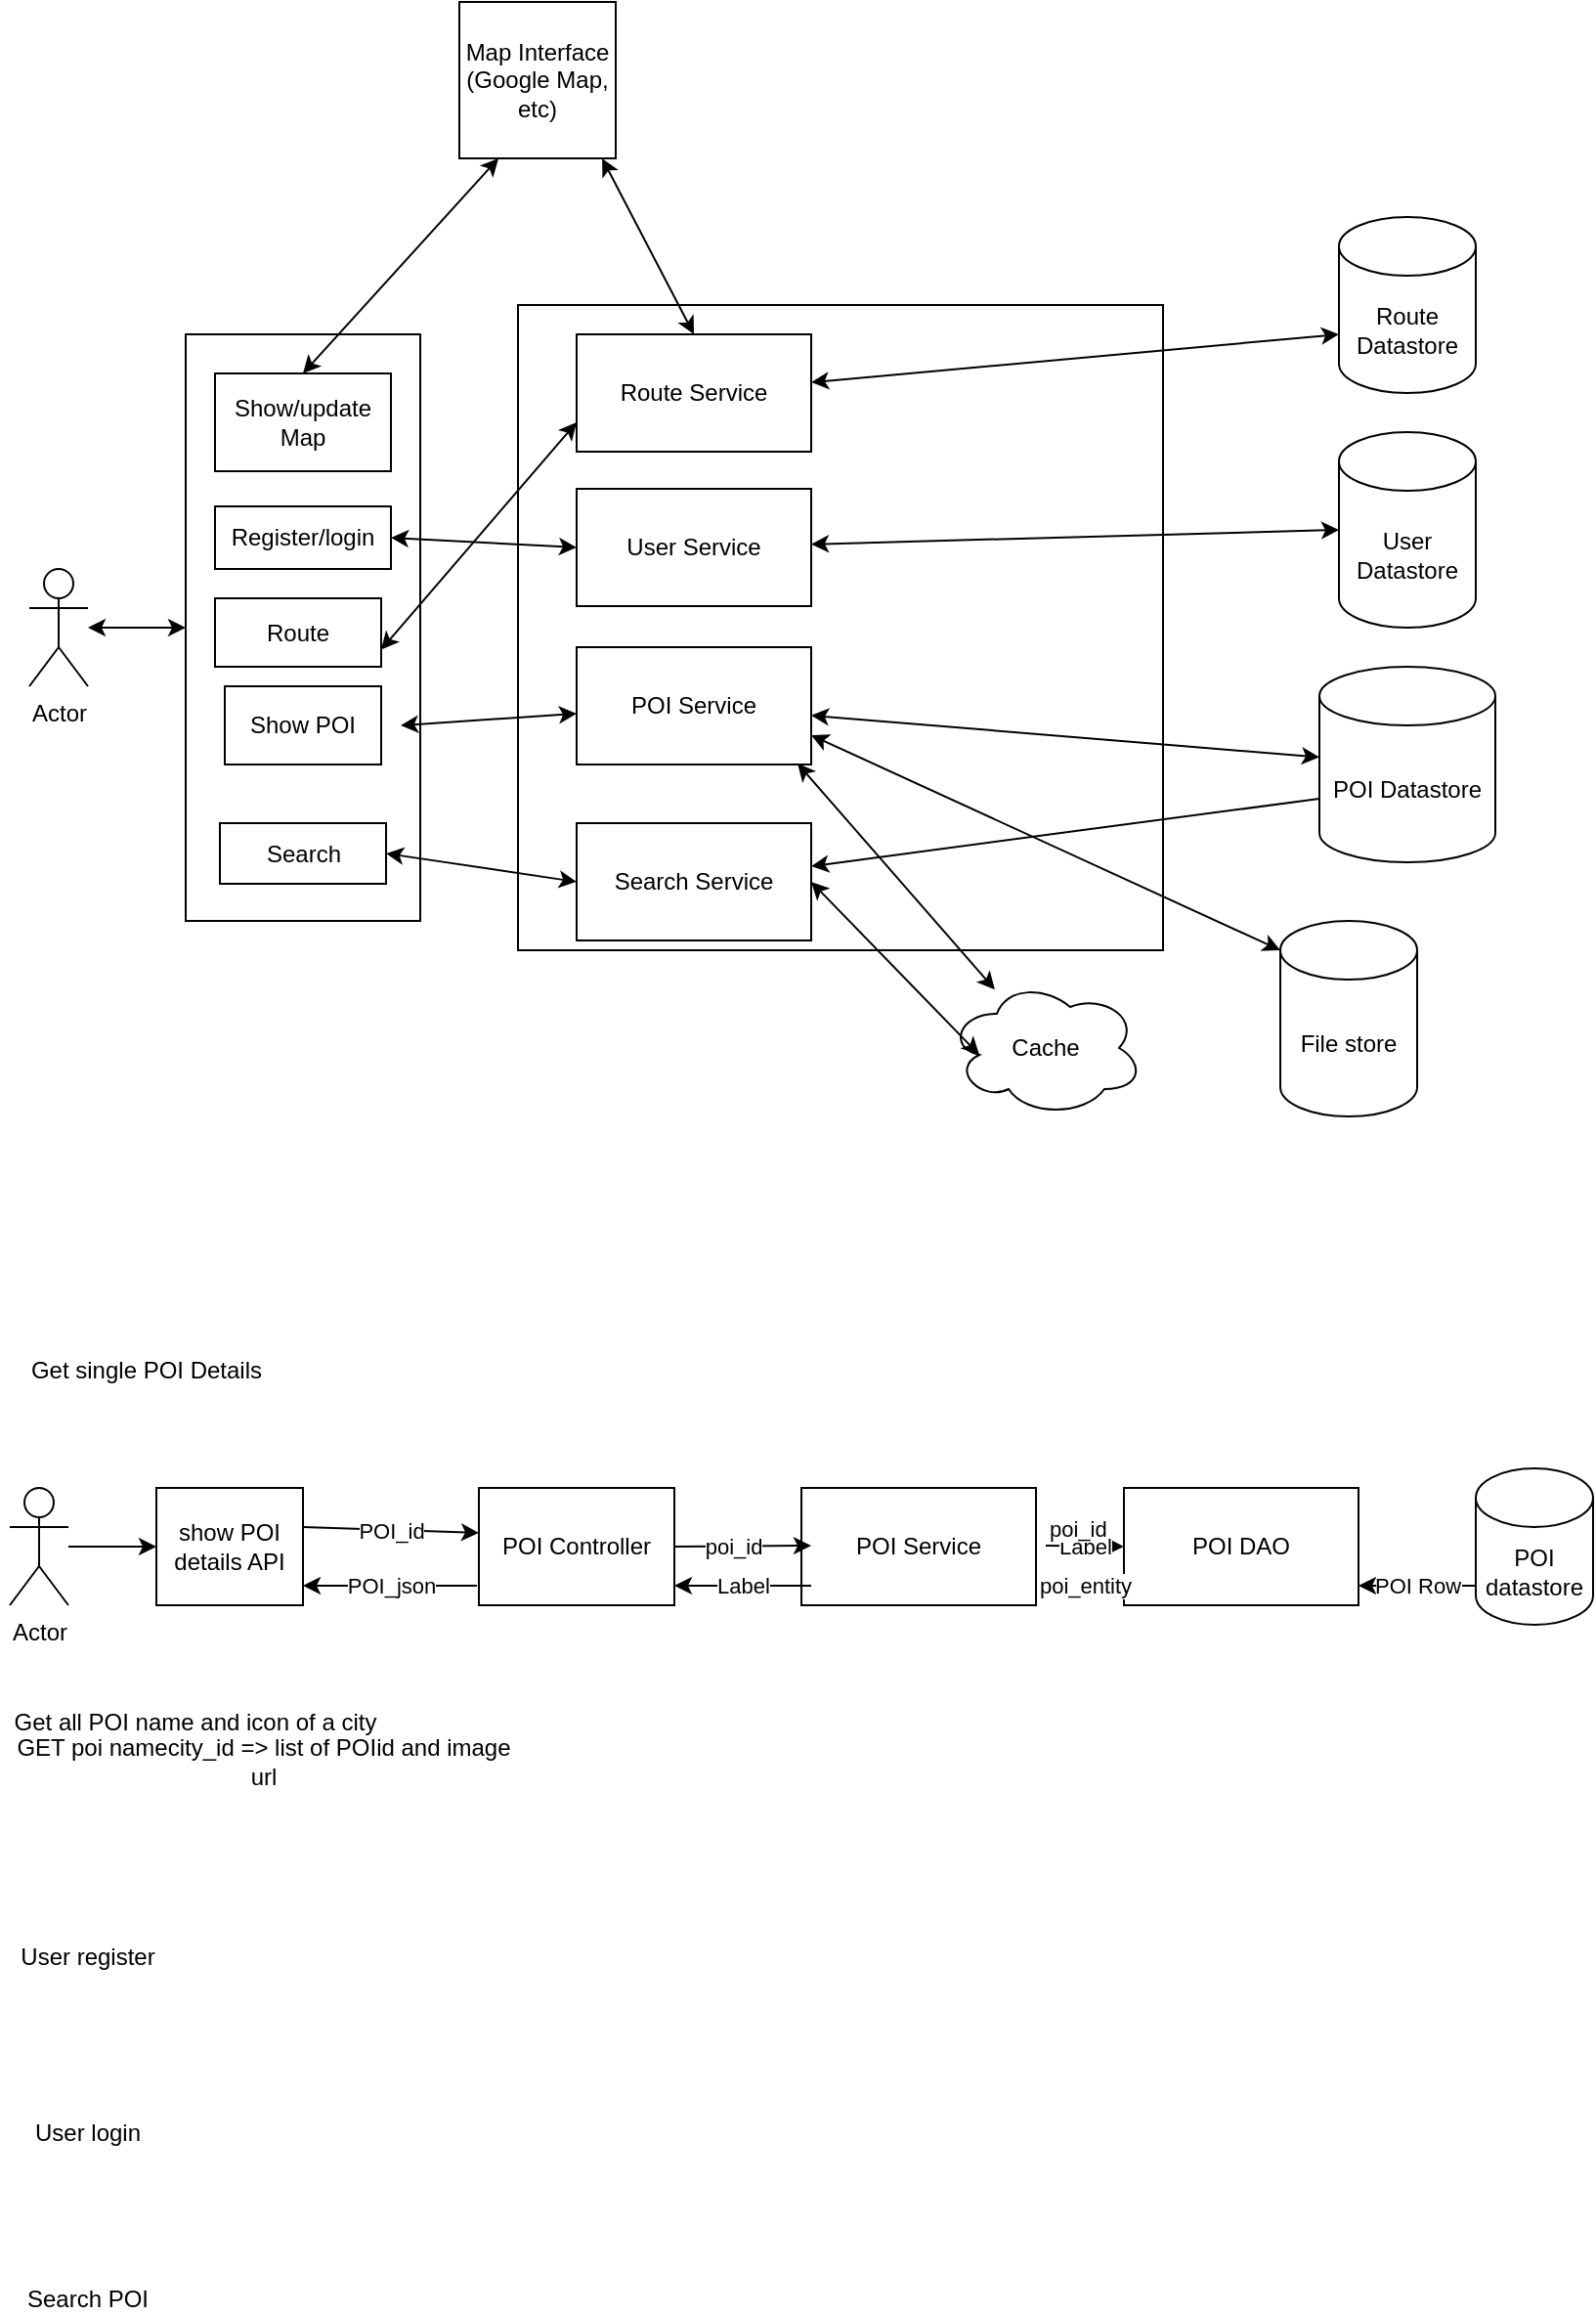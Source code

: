 <mxfile version="14.7.7" type="github" pages="4">
  <diagram id="kNzsvjjbeycu3PSovNkS" name="Page-1">
    <mxGraphModel dx="1422" dy="705" grid="1" gridSize="10" guides="1" tooltips="1" connect="1" arrows="1" fold="1" page="1" pageScale="1" pageWidth="1100" pageHeight="850" math="0" shadow="0">
      <root>
        <mxCell id="0" />
        <mxCell id="1" parent="0" />
        <mxCell id="t5qHoFmcPcWfKDXQ28jl-11" value="" style="whiteSpace=wrap;html=1;aspect=fixed;" parent="1" vertex="1">
          <mxGeometry x="280" y="195" width="330" height="330" as="geometry" />
        </mxCell>
        <mxCell id="t5qHoFmcPcWfKDXQ28jl-2" value="Actor" style="shape=umlActor;verticalLabelPosition=bottom;verticalAlign=top;html=1;outlineConnect=0;" parent="1" vertex="1">
          <mxGeometry x="30" y="330" width="30" height="60" as="geometry" />
        </mxCell>
        <mxCell id="t5qHoFmcPcWfKDXQ28jl-3" value="Map Interface (Google Map, etc)" style="whiteSpace=wrap;html=1;aspect=fixed;" parent="1" vertex="1">
          <mxGeometry x="250" y="40" width="80" height="80" as="geometry" />
        </mxCell>
        <mxCell id="t5qHoFmcPcWfKDXQ28jl-5" value="POI Datastore" style="shape=cylinder3;whiteSpace=wrap;html=1;boundedLbl=1;backgroundOutline=1;size=15;" parent="1" vertex="1">
          <mxGeometry x="690" y="380" width="90" height="100" as="geometry" />
        </mxCell>
        <mxCell id="t5qHoFmcPcWfKDXQ28jl-12" value="Search Service" style="rounded=0;whiteSpace=wrap;html=1;" parent="1" vertex="1">
          <mxGeometry x="310" y="460" width="120" height="60" as="geometry" />
        </mxCell>
        <mxCell id="t5qHoFmcPcWfKDXQ28jl-13" value="" style="rounded=0;whiteSpace=wrap;html=1;" parent="1" vertex="1">
          <mxGeometry x="110" y="210" width="120" height="300" as="geometry" />
        </mxCell>
        <mxCell id="t5qHoFmcPcWfKDXQ28jl-14" value="" style="endArrow=classic;startArrow=classic;html=1;entryX=0;entryY=0.5;entryDx=0;entryDy=0;" parent="1" source="t5qHoFmcPcWfKDXQ28jl-2" target="t5qHoFmcPcWfKDXQ28jl-13" edge="1">
          <mxGeometry width="50" height="50" relative="1" as="geometry">
            <mxPoint x="400" y="400" as="sourcePoint" />
            <mxPoint x="450" y="350" as="targetPoint" />
          </mxGeometry>
        </mxCell>
        <mxCell id="t5qHoFmcPcWfKDXQ28jl-15" value="Cache" style="ellipse;shape=cloud;whiteSpace=wrap;html=1;" parent="1" vertex="1">
          <mxGeometry x="500" y="540" width="100" height="70" as="geometry" />
        </mxCell>
        <mxCell id="t5qHoFmcPcWfKDXQ28jl-16" value="" style="endArrow=classic;startArrow=classic;html=1;entryX=0.16;entryY=0.55;entryDx=0;entryDy=0;entryPerimeter=0;exitX=1;exitY=0.5;exitDx=0;exitDy=0;" parent="1" source="t5qHoFmcPcWfKDXQ28jl-12" target="t5qHoFmcPcWfKDXQ28jl-15" edge="1">
          <mxGeometry width="50" height="50" relative="1" as="geometry">
            <mxPoint x="400" y="400" as="sourcePoint" />
            <mxPoint x="450" y="350" as="targetPoint" />
          </mxGeometry>
        </mxCell>
        <mxCell id="t5qHoFmcPcWfKDXQ28jl-17" value="" style="endArrow=none;startArrow=classic;html=1;entryX=0;entryY=0;entryDx=0;entryDy=67.5;entryPerimeter=0;endFill=0;" parent="1" source="t5qHoFmcPcWfKDXQ28jl-12" target="t5qHoFmcPcWfKDXQ28jl-5" edge="1">
          <mxGeometry width="50" height="50" relative="1" as="geometry">
            <mxPoint x="400" y="400" as="sourcePoint" />
            <mxPoint x="450" y="350" as="targetPoint" />
          </mxGeometry>
        </mxCell>
        <mxCell id="t5qHoFmcPcWfKDXQ28jl-18" value="User Service" style="rounded=0;whiteSpace=wrap;html=1;" parent="1" vertex="1">
          <mxGeometry x="310" y="289" width="120" height="60" as="geometry" />
        </mxCell>
        <mxCell id="t5qHoFmcPcWfKDXQ28jl-20" value="" style="endArrow=classic;startArrow=classic;html=1;" parent="1" source="t5qHoFmcPcWfKDXQ28jl-21" target="t5qHoFmcPcWfKDXQ28jl-5" edge="1">
          <mxGeometry width="50" height="50" relative="1" as="geometry">
            <mxPoint x="400" y="400" as="sourcePoint" />
            <mxPoint x="450" y="350" as="targetPoint" />
          </mxGeometry>
        </mxCell>
        <mxCell id="t5qHoFmcPcWfKDXQ28jl-21" value="POI Service" style="rounded=0;whiteSpace=wrap;html=1;" parent="1" vertex="1">
          <mxGeometry x="310" y="370" width="120" height="60" as="geometry" />
        </mxCell>
        <mxCell id="t5qHoFmcPcWfKDXQ28jl-24" value="User Datastore" style="shape=cylinder3;whiteSpace=wrap;html=1;boundedLbl=1;backgroundOutline=1;size=15;" parent="1" vertex="1">
          <mxGeometry x="700" y="260" width="70" height="100" as="geometry" />
        </mxCell>
        <mxCell id="t5qHoFmcPcWfKDXQ28jl-25" value="" style="endArrow=classic;startArrow=classic;html=1;entryX=0;entryY=0.5;entryDx=0;entryDy=0;entryPerimeter=0;" parent="1" source="t5qHoFmcPcWfKDXQ28jl-18" target="t5qHoFmcPcWfKDXQ28jl-24" edge="1">
          <mxGeometry width="50" height="50" relative="1" as="geometry">
            <mxPoint x="400" y="390" as="sourcePoint" />
            <mxPoint x="450" y="340" as="targetPoint" />
          </mxGeometry>
        </mxCell>
        <mxCell id="t5qHoFmcPcWfKDXQ28jl-27" value="File store" style="shape=cylinder3;whiteSpace=wrap;html=1;boundedLbl=1;backgroundOutline=1;size=15;" parent="1" vertex="1">
          <mxGeometry x="670" y="510" width="70" height="100" as="geometry" />
        </mxCell>
        <mxCell id="t5qHoFmcPcWfKDXQ28jl-28" value="Route Service" style="rounded=0;whiteSpace=wrap;html=1;" parent="1" vertex="1">
          <mxGeometry x="310" y="210" width="120" height="60" as="geometry" />
        </mxCell>
        <mxCell id="t5qHoFmcPcWfKDXQ28jl-29" value="" style="endArrow=classic;startArrow=classic;html=1;entryX=0;entryY=0;entryDx=0;entryDy=15;entryPerimeter=0;exitX=1;exitY=0.75;exitDx=0;exitDy=0;" parent="1" source="t5qHoFmcPcWfKDXQ28jl-21" target="t5qHoFmcPcWfKDXQ28jl-27" edge="1">
          <mxGeometry width="50" height="50" relative="1" as="geometry">
            <mxPoint x="400" y="390" as="sourcePoint" />
            <mxPoint x="450" y="340" as="targetPoint" />
          </mxGeometry>
        </mxCell>
        <mxCell id="t5qHoFmcPcWfKDXQ28jl-30" value="Route Datastore" style="shape=cylinder3;whiteSpace=wrap;html=1;boundedLbl=1;backgroundOutline=1;size=15;" parent="1" vertex="1">
          <mxGeometry x="700" y="150" width="70" height="90" as="geometry" />
        </mxCell>
        <mxCell id="t5qHoFmcPcWfKDXQ28jl-31" value="" style="endArrow=classic;startArrow=classic;html=1;entryX=0;entryY=0;entryDx=0;entryDy=60;entryPerimeter=0;" parent="1" source="t5qHoFmcPcWfKDXQ28jl-28" target="t5qHoFmcPcWfKDXQ28jl-30" edge="1">
          <mxGeometry width="50" height="50" relative="1" as="geometry">
            <mxPoint x="400" y="390" as="sourcePoint" />
            <mxPoint x="450" y="340" as="targetPoint" />
          </mxGeometry>
        </mxCell>
        <mxCell id="t5qHoFmcPcWfKDXQ28jl-32" value="" style="endArrow=classic;startArrow=classic;html=1;entryX=0.913;entryY=1;entryDx=0;entryDy=0;entryPerimeter=0;exitX=0.5;exitY=0;exitDx=0;exitDy=0;" parent="1" source="t5qHoFmcPcWfKDXQ28jl-28" target="t5qHoFmcPcWfKDXQ28jl-3" edge="1">
          <mxGeometry width="50" height="50" relative="1" as="geometry">
            <mxPoint x="400" y="390" as="sourcePoint" />
            <mxPoint x="450" y="340" as="targetPoint" />
          </mxGeometry>
        </mxCell>
        <mxCell id="t5qHoFmcPcWfKDXQ28jl-33" value="Show/update Map" style="rounded=0;whiteSpace=wrap;html=1;" parent="1" vertex="1">
          <mxGeometry x="125" y="230" width="90" height="50" as="geometry" />
        </mxCell>
        <mxCell id="t5qHoFmcPcWfKDXQ28jl-35" value="" style="endArrow=classic;startArrow=classic;html=1;entryX=0.25;entryY=1;entryDx=0;entryDy=0;exitX=0.5;exitY=0;exitDx=0;exitDy=0;" parent="1" source="t5qHoFmcPcWfKDXQ28jl-33" target="t5qHoFmcPcWfKDXQ28jl-3" edge="1">
          <mxGeometry width="50" height="50" relative="1" as="geometry">
            <mxPoint x="400" y="380" as="sourcePoint" />
            <mxPoint x="450" y="330" as="targetPoint" />
          </mxGeometry>
        </mxCell>
        <mxCell id="t5qHoFmcPcWfKDXQ28jl-36" value="" style="endArrow=classic;startArrow=classic;html=1;exitX=0.942;exitY=0.992;exitDx=0;exitDy=0;exitPerimeter=0;" parent="1" source="t5qHoFmcPcWfKDXQ28jl-21" target="t5qHoFmcPcWfKDXQ28jl-15" edge="1">
          <mxGeometry width="50" height="50" relative="1" as="geometry">
            <mxPoint x="400" y="380" as="sourcePoint" />
            <mxPoint x="450" y="330" as="targetPoint" />
          </mxGeometry>
        </mxCell>
        <mxCell id="t5qHoFmcPcWfKDXQ28jl-37" value="Register/login" style="rounded=0;whiteSpace=wrap;html=1;" parent="1" vertex="1">
          <mxGeometry x="125" y="298" width="90" height="32" as="geometry" />
        </mxCell>
        <mxCell id="t5qHoFmcPcWfKDXQ28jl-38" value="" style="endArrow=classic;startArrow=classic;html=1;entryX=0;entryY=0.5;entryDx=0;entryDy=0;exitX=1;exitY=0.5;exitDx=0;exitDy=0;" parent="1" source="t5qHoFmcPcWfKDXQ28jl-37" target="t5qHoFmcPcWfKDXQ28jl-18" edge="1">
          <mxGeometry width="50" height="50" relative="1" as="geometry">
            <mxPoint x="400" y="380" as="sourcePoint" />
            <mxPoint x="450" y="330" as="targetPoint" />
          </mxGeometry>
        </mxCell>
        <mxCell id="t5qHoFmcPcWfKDXQ28jl-39" value="Search" style="rounded=0;whiteSpace=wrap;html=1;" parent="1" vertex="1">
          <mxGeometry x="127.5" y="460" width="85" height="31" as="geometry" />
        </mxCell>
        <mxCell id="t5qHoFmcPcWfKDXQ28jl-40" value="" style="endArrow=classic;startArrow=classic;html=1;entryX=0;entryY=0.5;entryDx=0;entryDy=0;exitX=1;exitY=0.5;exitDx=0;exitDy=0;" parent="1" source="t5qHoFmcPcWfKDXQ28jl-39" target="t5qHoFmcPcWfKDXQ28jl-12" edge="1">
          <mxGeometry width="50" height="50" relative="1" as="geometry">
            <mxPoint x="400" y="380" as="sourcePoint" />
            <mxPoint x="450" y="330" as="targetPoint" />
          </mxGeometry>
        </mxCell>
        <mxCell id="t5qHoFmcPcWfKDXQ28jl-41" value="Show POI" style="rounded=0;whiteSpace=wrap;html=1;" parent="1" vertex="1">
          <mxGeometry x="130" y="390" width="80" height="40" as="geometry" />
        </mxCell>
        <mxCell id="t5qHoFmcPcWfKDXQ28jl-42" value="" style="endArrow=classic;startArrow=classic;html=1;" parent="1" target="t5qHoFmcPcWfKDXQ28jl-21" edge="1">
          <mxGeometry width="50" height="50" relative="1" as="geometry">
            <mxPoint x="220" y="410" as="sourcePoint" />
            <mxPoint x="450" y="330" as="targetPoint" />
          </mxGeometry>
        </mxCell>
        <mxCell id="t5qHoFmcPcWfKDXQ28jl-43" value="Route" style="rounded=0;whiteSpace=wrap;html=1;" parent="1" vertex="1">
          <mxGeometry x="125" y="345" width="85" height="35" as="geometry" />
        </mxCell>
        <mxCell id="t5qHoFmcPcWfKDXQ28jl-45" value="" style="endArrow=classic;startArrow=classic;html=1;entryX=0;entryY=0.75;entryDx=0;entryDy=0;exitX=1;exitY=0.75;exitDx=0;exitDy=0;" parent="1" source="t5qHoFmcPcWfKDXQ28jl-43" target="t5qHoFmcPcWfKDXQ28jl-28" edge="1">
          <mxGeometry width="50" height="50" relative="1" as="geometry">
            <mxPoint x="400" y="380" as="sourcePoint" />
            <mxPoint x="450" y="330" as="targetPoint" />
          </mxGeometry>
        </mxCell>
        <mxCell id="ADsMzs2XNh3c-vHGguk0-4" value="Actor" style="shape=umlActor;verticalLabelPosition=bottom;verticalAlign=top;html=1;outlineConnect=0;" parent="1" vertex="1">
          <mxGeometry x="20" y="800" width="30" height="60" as="geometry" />
        </mxCell>
        <mxCell id="ADsMzs2XNh3c-vHGguk0-5" value="show POI details API" style="rounded=0;whiteSpace=wrap;html=1;" parent="1" vertex="1">
          <mxGeometry x="95" y="800" width="75" height="60" as="geometry" />
        </mxCell>
        <mxCell id="ADsMzs2XNh3c-vHGguk0-6" value="POI Controller" style="rounded=0;whiteSpace=wrap;html=1;" parent="1" vertex="1">
          <mxGeometry x="260" y="800" width="100" height="60" as="geometry" />
        </mxCell>
        <mxCell id="ADsMzs2XNh3c-vHGguk0-7" value="POI Service" style="rounded=0;whiteSpace=wrap;html=1;" parent="1" vertex="1">
          <mxGeometry x="425" y="800" width="120" height="60" as="geometry" />
        </mxCell>
        <mxCell id="ADsMzs2XNh3c-vHGguk0-8" value="POI DAO" style="rounded=0;whiteSpace=wrap;html=1;" parent="1" vertex="1">
          <mxGeometry x="590" y="800" width="120" height="60" as="geometry" />
        </mxCell>
        <mxCell id="ADsMzs2XNh3c-vHGguk0-9" value="POI datastore" style="shape=cylinder3;whiteSpace=wrap;html=1;boundedLbl=1;backgroundOutline=1;size=15;" parent="1" vertex="1">
          <mxGeometry x="770" y="790" width="60" height="80" as="geometry" />
        </mxCell>
        <mxCell id="ADsMzs2XNh3c-vHGguk0-10" value="" style="endArrow=classic;html=1;entryX=0;entryY=0.383;entryDx=0;entryDy=0;entryPerimeter=0;" parent="1" target="ADsMzs2XNh3c-vHGguk0-6" edge="1">
          <mxGeometry relative="1" as="geometry">
            <mxPoint x="170" y="820" as="sourcePoint" />
            <mxPoint x="240" y="820" as="targetPoint" />
          </mxGeometry>
        </mxCell>
        <mxCell id="ADsMzs2XNh3c-vHGguk0-13" value="POI_id" style="edgeLabel;html=1;align=center;verticalAlign=middle;resizable=0;points=[];" parent="ADsMzs2XNh3c-vHGguk0-10" vertex="1" connectable="0">
          <mxGeometry x="0.35" y="1" relative="1" as="geometry">
            <mxPoint x="-16" y="1" as="offset" />
          </mxGeometry>
        </mxCell>
        <mxCell id="ADsMzs2XNh3c-vHGguk0-12" value="" style="endArrow=classic;html=1;entryX=0;entryY=0.5;entryDx=0;entryDy=0;" parent="1" source="ADsMzs2XNh3c-vHGguk0-4" target="ADsMzs2XNh3c-vHGguk0-5" edge="1">
          <mxGeometry width="50" height="50" relative="1" as="geometry">
            <mxPoint x="50" y="840" as="sourcePoint" />
            <mxPoint x="100" y="790" as="targetPoint" />
          </mxGeometry>
        </mxCell>
        <mxCell id="ADsMzs2XNh3c-vHGguk0-16" value="poi_id" style="endArrow=classic;html=1;exitX=1;exitY=0.5;exitDx=0;exitDy=0;" parent="1" source="ADsMzs2XNh3c-vHGguk0-6" edge="1">
          <mxGeometry x="-0.149" relative="1" as="geometry">
            <mxPoint x="380" y="829.5" as="sourcePoint" />
            <mxPoint x="430" y="830" as="targetPoint" />
            <Array as="points">
              <mxPoint x="430" y="829.5" />
            </Array>
            <mxPoint as="offset" />
          </mxGeometry>
        </mxCell>
        <mxCell id="ADsMzs2XNh3c-vHGguk0-18" value="" style="endArrow=classic;html=1;" parent="1" edge="1">
          <mxGeometry relative="1" as="geometry">
            <mxPoint x="550" y="829.5" as="sourcePoint" />
            <mxPoint x="590" y="830" as="targetPoint" />
          </mxGeometry>
        </mxCell>
        <mxCell id="ADsMzs2XNh3c-vHGguk0-19" value="Label" style="edgeLabel;resizable=0;html=1;align=center;verticalAlign=middle;" parent="ADsMzs2XNh3c-vHGguk0-18" connectable="0" vertex="1">
          <mxGeometry relative="1" as="geometry" />
        </mxCell>
        <mxCell id="ADsMzs2XNh3c-vHGguk0-20" value="poi_id" style="edgeLabel;resizable=0;html=1;align=left;verticalAlign=bottom;" parent="ADsMzs2XNh3c-vHGguk0-18" connectable="0" vertex="1">
          <mxGeometry x="-1" relative="1" as="geometry" />
        </mxCell>
        <mxCell id="ADsMzs2XNh3c-vHGguk0-21" value="" style="endArrow=classic;html=1;" parent="1" edge="1">
          <mxGeometry relative="1" as="geometry">
            <mxPoint x="770" y="850" as="sourcePoint" />
            <mxPoint x="710" y="850" as="targetPoint" />
          </mxGeometry>
        </mxCell>
        <mxCell id="ADsMzs2XNh3c-vHGguk0-22" value="POI Row" style="edgeLabel;resizable=0;html=1;align=center;verticalAlign=middle;" parent="ADsMzs2XNh3c-vHGguk0-21" connectable="0" vertex="1">
          <mxGeometry relative="1" as="geometry" />
        </mxCell>
        <mxCell id="ADsMzs2XNh3c-vHGguk0-23" value="poi_entity" style="endArrow=classic;html=1;" parent="1" edge="1">
          <mxGeometry relative="1" as="geometry">
            <mxPoint x="590" y="850" as="sourcePoint" />
            <mxPoint x="550" y="850" as="targetPoint" />
          </mxGeometry>
        </mxCell>
        <mxCell id="ADsMzs2XNh3c-vHGguk0-25" value="entity" style="endArrow=classic;html=1;" parent="1" edge="1">
          <mxGeometry relative="1" as="geometry">
            <mxPoint x="430" y="850" as="sourcePoint" />
            <mxPoint x="360" y="850" as="targetPoint" />
          </mxGeometry>
        </mxCell>
        <mxCell id="ADsMzs2XNh3c-vHGguk0-26" value="Label" style="edgeLabel;resizable=0;html=1;align=center;verticalAlign=middle;" parent="ADsMzs2XNh3c-vHGguk0-25" connectable="0" vertex="1">
          <mxGeometry relative="1" as="geometry" />
        </mxCell>
        <mxCell id="ADsMzs2XNh3c-vHGguk0-27" value="POI_json" style="endArrow=classic;html=1;" parent="1" edge="1">
          <mxGeometry relative="1" as="geometry">
            <mxPoint x="259" y="850" as="sourcePoint" />
            <mxPoint x="170" y="850" as="targetPoint" />
          </mxGeometry>
        </mxCell>
        <mxCell id="ADsMzs2XNh3c-vHGguk0-29" value="Get single POI Details" style="text;html=1;strokeColor=none;fillColor=none;align=center;verticalAlign=middle;whiteSpace=wrap;rounded=0;" parent="1" vertex="1">
          <mxGeometry x="20" y="730" width="140" height="20" as="geometry" />
        </mxCell>
        <mxCell id="B7q8sF04wc4RiD9ppFUX-1" value="Get all POI name and icon of a city" style="text;html=1;strokeColor=none;fillColor=none;align=center;verticalAlign=middle;whiteSpace=wrap;rounded=0;" vertex="1" parent="1">
          <mxGeometry x="15" y="910" width="200" height="20" as="geometry" />
        </mxCell>
        <mxCell id="0vp1MS_QijiNhVrhRR7S-1" value="GET poi namecity_id =&amp;gt; list of POIid and image url" style="text;html=1;strokeColor=none;fillColor=none;align=center;verticalAlign=middle;whiteSpace=wrap;rounded=0;" vertex="1" parent="1">
          <mxGeometry x="20" y="930" width="260" height="20" as="geometry" />
        </mxCell>
        <mxCell id="B7q8sF04wc4RiD9ppFUX-2" value="User register" style="text;html=1;strokeColor=none;fillColor=none;align=center;verticalAlign=middle;whiteSpace=wrap;rounded=0;" vertex="1" parent="1">
          <mxGeometry x="15" y="1030" width="90" height="20" as="geometry" />
        </mxCell>
        <mxCell id="B7q8sF04wc4RiD9ppFUX-4" value="User login" style="text;html=1;strokeColor=none;fillColor=none;align=center;verticalAlign=middle;whiteSpace=wrap;rounded=0;" vertex="1" parent="1">
          <mxGeometry x="15" y="1120" width="90" height="20" as="geometry" />
        </mxCell>
        <mxCell id="B7q8sF04wc4RiD9ppFUX-5" value="Search POI" style="text;html=1;strokeColor=none;fillColor=none;align=center;verticalAlign=middle;whiteSpace=wrap;rounded=0;" vertex="1" parent="1">
          <mxGeometry x="20" y="1210" width="80" height="10" as="geometry" />
        </mxCell>
      </root>
    </mxGraphModel>
  </diagram>
  <diagram id="aDnz6DyPfGt7BgsXZk0M" name="Page-2">
    <mxGraphModel dx="1368" dy="774" grid="1" gridSize="10" guides="1" tooltips="1" connect="1" arrows="1" fold="1" page="1" pageScale="1" pageWidth="1100" pageHeight="850" math="0" shadow="0">
      <root>
        <mxCell id="64hU7iYNRlZ3EdSoB02A-0" />
        <mxCell id="64hU7iYNRlZ3EdSoB02A-1" parent="64hU7iYNRlZ3EdSoB02A-0" />
      </root>
    </mxGraphModel>
  </diagram>
  <diagram id="vIomOW-KXKCeowCdKZjt" name="Page-3">
    <mxGraphModel dx="1368" dy="774" grid="1" gridSize="10" guides="1" tooltips="1" connect="1" arrows="1" fold="1" page="1" pageScale="1" pageWidth="1100" pageHeight="850" math="0" shadow="0">
      <root>
        <mxCell id="p6OCDpKVyRzsIYxjgI_i-0" />
        <mxCell id="p6OCDpKVyRzsIYxjgI_i-1" parent="p6OCDpKVyRzsIYxjgI_i-0" />
      </root>
    </mxGraphModel>
  </diagram>
  <diagram id="4t7Tb-zq47v6putT00Ma" name="Page-2">
    <mxGraphModel dx="1422" dy="705" grid="1" gridSize="10" guides="1" tooltips="1" connect="1" arrows="1" fold="1" page="1" pageScale="1" pageWidth="850" pageHeight="1100" math="0" shadow="0">
      <root>
        <mxCell id="6lm8RzmNJODxTCO4I42m-0" />
        <mxCell id="6lm8RzmNJODxTCO4I42m-1" parent="6lm8RzmNJODxTCO4I42m-0" />
      </root>
    </mxGraphModel>
  </diagram>
</mxfile>
